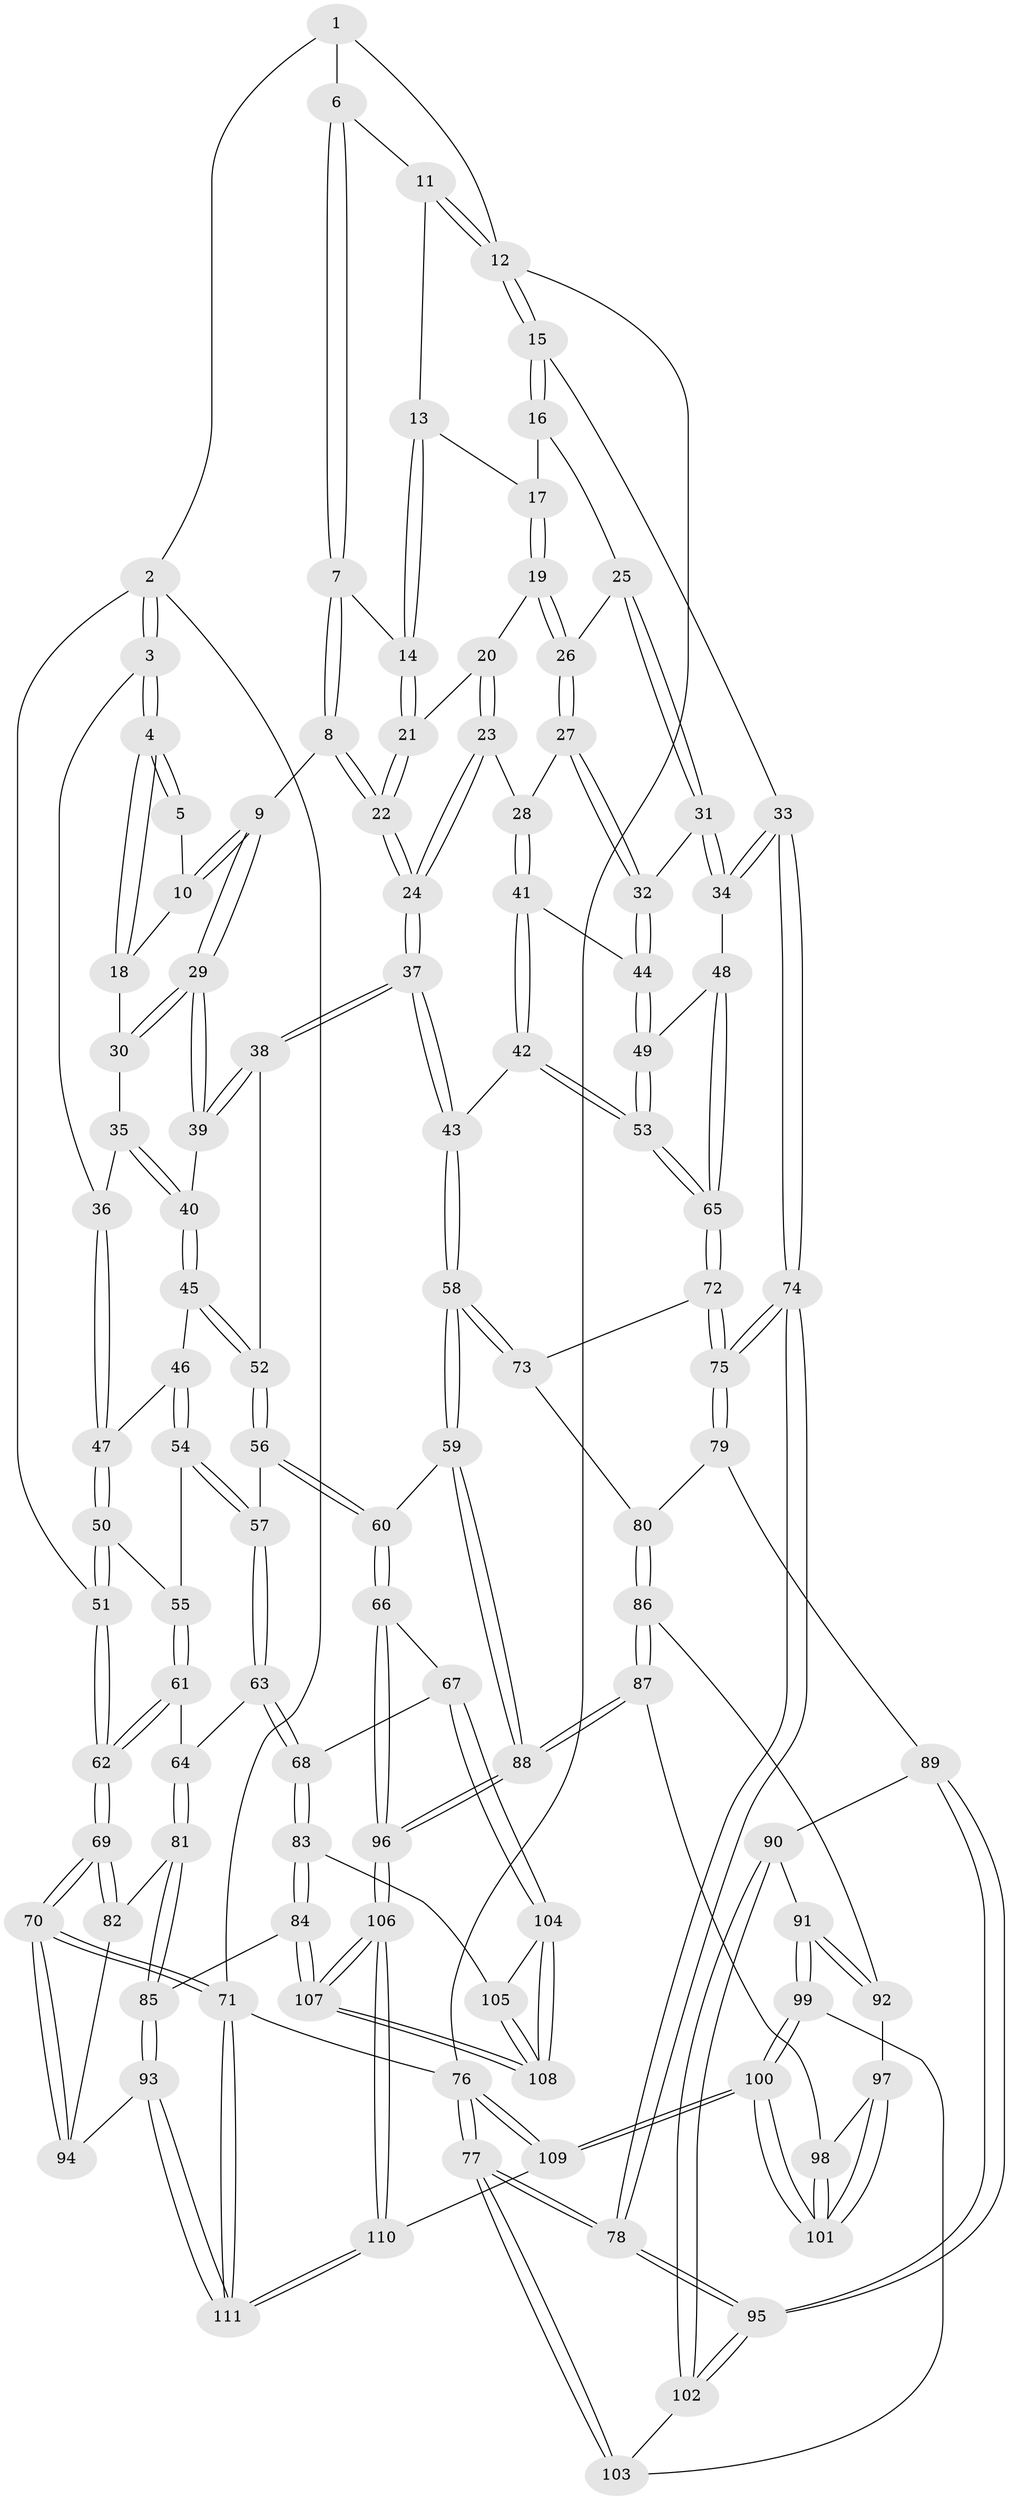 // Generated by graph-tools (version 1.1) at 2025/27/03/09/25 03:27:07]
// undirected, 111 vertices, 274 edges
graph export_dot {
graph [start="1"]
  node [color=gray90,style=filled];
  1 [pos="+0.20533464119958028+0"];
  2 [pos="+0+0.2827707174541234"];
  3 [pos="+0+0.26367120807385586"];
  4 [pos="+0+0.22520402396598305"];
  5 [pos="+0.19951246325676922+0"];
  6 [pos="+0.5444550123577+0"];
  7 [pos="+0.5470068238240535+0"];
  8 [pos="+0.42458869166467517+0.18878404378013874"];
  9 [pos="+0.37322988209127766+0.20163012646749204"];
  10 [pos="+0.23238612754225252+0.07290097265901817"];
  11 [pos="+0.8617344231240047+0"];
  12 [pos="+1+0"];
  13 [pos="+0.8460641523542121+0.07223362183016875"];
  14 [pos="+0.7013825601579853+0.12374490375237118"];
  15 [pos="+1+0.11607250301742189"];
  16 [pos="+0.9929156944052706+0.15196085714977062"];
  17 [pos="+0.8895833120779661+0.10594906220352077"];
  18 [pos="+0.09114597225248407+0.20529858757261651"];
  19 [pos="+0.7984322040814924+0.22928166152899718"];
  20 [pos="+0.7242302993624656+0.19244194396241704"];
  21 [pos="+0.7002283217002436+0.13846253050694224"];
  22 [pos="+0.5103487645799643+0.25455563630642114"];
  23 [pos="+0.6859235939862922+0.30331828792122323"];
  24 [pos="+0.5517337741493168+0.3409830993303026"];
  25 [pos="+0.8805379884085+0.2623597504767857"];
  26 [pos="+0.8193040606652698+0.2498649482559343"];
  27 [pos="+0.778806069002466+0.33360403835404434"];
  28 [pos="+0.735661627125096+0.3481602724836974"];
  29 [pos="+0.30920002976511884+0.2832742142313649"];
  30 [pos="+0.21947205767065153+0.268897645330401"];
  31 [pos="+0.9142830182283779+0.40371431044553413"];
  32 [pos="+0.9057041223545097+0.4051602610686575"];
  33 [pos="+1+0.48670078582389253"];
  34 [pos="+1+0.4807085036062344"];
  35 [pos="+0.15471626141589806+0.3591676125731404"];
  36 [pos="+0.07853398667880596+0.3541075759811875"];
  37 [pos="+0.5350532307681513+0.4830905701945146"];
  38 [pos="+0.41301968362989094+0.4534969726150704"];
  39 [pos="+0.3074574978794802+0.38631884834005714"];
  40 [pos="+0.24907448930374354+0.4322144575698559"];
  41 [pos="+0.7310744725138777+0.4527926175028747"];
  42 [pos="+0.6338125446798687+0.5222723979887193"];
  43 [pos="+0.560812676559993+0.5283075033361755"];
  44 [pos="+0.8081700782520158+0.4571259497327987"];
  45 [pos="+0.23784164840764518+0.4505389856827508"];
  46 [pos="+0.2319549486088696+0.4559692582864693"];
  47 [pos="+0.16017935057957888+0.47198036898933377"];
  48 [pos="+1+0.51082543828354"];
  49 [pos="+0.828113648116239+0.5464347608768391"];
  50 [pos="+0.09585479063950435+0.5248053127002763"];
  51 [pos="+0+0.4245459927186688"];
  52 [pos="+0.3256577381565419+0.5530299524928605"];
  53 [pos="+0.7915937332774273+0.6258929709876145"];
  54 [pos="+0.23080930950582343+0.5308236353418184"];
  55 [pos="+0.12288021282998066+0.5986036885196033"];
  56 [pos="+0.31999571970117624+0.6088372008762328"];
  57 [pos="+0.26307742107636356+0.6169794905633245"];
  58 [pos="+0.5159200012541235+0.6662051601985604"];
  59 [pos="+0.5154907989684688+0.6671191050852516"];
  60 [pos="+0.4690618878176832+0.6896757793256643"];
  61 [pos="+0.12659639876896758+0.627710035008744"];
  62 [pos="+0+0.6674732344260634"];
  63 [pos="+0.18528884150854535+0.6853117600093698"];
  64 [pos="+0.17166267208938993+0.687274374529926"];
  65 [pos="+0.8131881169474623+0.667337873855872"];
  66 [pos="+0.4298284708807416+0.7410513959107748"];
  67 [pos="+0.38636980825784445+0.7713174801069007"];
  68 [pos="+0.3288939088250007+0.7775301014398366"];
  69 [pos="+0+0.8178375415139787"];
  70 [pos="+0+0.8360569331628036"];
  71 [pos="+0+1"];
  72 [pos="+0.8134656216332661+0.6735702234573391"];
  73 [pos="+0.8112617487193841+0.6889115404220308"];
  74 [pos="+1+0.6519656776112458"];
  75 [pos="+1+0.6584904468728076"];
  76 [pos="+1+1"];
  77 [pos="+1+1"];
  78 [pos="+1+0.8231186960364182"];
  79 [pos="+0.8821653566450488+0.7460289253903442"];
  80 [pos="+0.8116709319468879+0.6963837981735949"];
  81 [pos="+0.1415523605829364+0.7383075237230339"];
  82 [pos="+0.06953768245841219+0.7616014562099184"];
  83 [pos="+0.22456074302372162+0.8871402712644665"];
  84 [pos="+0.20464244978700505+0.898526590762077"];
  85 [pos="+0.19609334431973002+0.8994307540039156"];
  86 [pos="+0.7784424048606132+0.7437162181123078"];
  87 [pos="+0.6602947007412505+0.8197275331800565"];
  88 [pos="+0.6418184605831802+0.8184523092363002"];
  89 [pos="+0.901087583958361+0.7960397122119518"];
  90 [pos="+0.8871991599142893+0.8386454217549297"];
  91 [pos="+0.8759322953318132+0.8432458888977875"];
  92 [pos="+0.8202098027652052+0.8374717757194537"];
  93 [pos="+0.18070357270809223+0.9138634933350932"];
  94 [pos="+0.10560903076680869+0.8874028556573154"];
  95 [pos="+1+0.83056232496628"];
  96 [pos="+0.5343717410131985+1"];
  97 [pos="+0.8161715554037444+0.8438065423790845"];
  98 [pos="+0.6886779342621444+0.8473536997785449"];
  99 [pos="+0.8211950656130488+0.962511110449955"];
  100 [pos="+0.7912135505910717+0.981115397864992"];
  101 [pos="+0.7802124957354464+0.955613861470196"];
  102 [pos="+0.9235944787370755+0.8811840696909516"];
  103 [pos="+0.909856057655451+0.934063723463639"];
  104 [pos="+0.38259011244097013+0.8295841225429246"];
  105 [pos="+0.3212188030382735+0.9027538051629741"];
  106 [pos="+0.4951476864842905+1"];
  107 [pos="+0.44884522206398886+1"];
  108 [pos="+0.4161257256641582+1"];
  109 [pos="+0.7309924010182542+1"];
  110 [pos="+0.5010532052410799+1"];
  111 [pos="+0+1"];
  1 -- 2;
  1 -- 6;
  1 -- 12;
  2 -- 3;
  2 -- 3;
  2 -- 51;
  2 -- 71;
  3 -- 4;
  3 -- 4;
  3 -- 36;
  4 -- 5;
  4 -- 5;
  4 -- 18;
  4 -- 18;
  5 -- 10;
  6 -- 7;
  6 -- 7;
  6 -- 11;
  7 -- 8;
  7 -- 8;
  7 -- 14;
  8 -- 9;
  8 -- 22;
  8 -- 22;
  9 -- 10;
  9 -- 10;
  9 -- 29;
  9 -- 29;
  10 -- 18;
  11 -- 12;
  11 -- 12;
  11 -- 13;
  12 -- 15;
  12 -- 15;
  12 -- 76;
  13 -- 14;
  13 -- 14;
  13 -- 17;
  14 -- 21;
  14 -- 21;
  15 -- 16;
  15 -- 16;
  15 -- 33;
  16 -- 17;
  16 -- 25;
  17 -- 19;
  17 -- 19;
  18 -- 30;
  19 -- 20;
  19 -- 26;
  19 -- 26;
  20 -- 21;
  20 -- 23;
  20 -- 23;
  21 -- 22;
  21 -- 22;
  22 -- 24;
  22 -- 24;
  23 -- 24;
  23 -- 24;
  23 -- 28;
  24 -- 37;
  24 -- 37;
  25 -- 26;
  25 -- 31;
  25 -- 31;
  26 -- 27;
  26 -- 27;
  27 -- 28;
  27 -- 32;
  27 -- 32;
  28 -- 41;
  28 -- 41;
  29 -- 30;
  29 -- 30;
  29 -- 39;
  29 -- 39;
  30 -- 35;
  31 -- 32;
  31 -- 34;
  31 -- 34;
  32 -- 44;
  32 -- 44;
  33 -- 34;
  33 -- 34;
  33 -- 74;
  33 -- 74;
  34 -- 48;
  35 -- 36;
  35 -- 40;
  35 -- 40;
  36 -- 47;
  36 -- 47;
  37 -- 38;
  37 -- 38;
  37 -- 43;
  37 -- 43;
  38 -- 39;
  38 -- 39;
  38 -- 52;
  39 -- 40;
  40 -- 45;
  40 -- 45;
  41 -- 42;
  41 -- 42;
  41 -- 44;
  42 -- 43;
  42 -- 53;
  42 -- 53;
  43 -- 58;
  43 -- 58;
  44 -- 49;
  44 -- 49;
  45 -- 46;
  45 -- 52;
  45 -- 52;
  46 -- 47;
  46 -- 54;
  46 -- 54;
  47 -- 50;
  47 -- 50;
  48 -- 49;
  48 -- 65;
  48 -- 65;
  49 -- 53;
  49 -- 53;
  50 -- 51;
  50 -- 51;
  50 -- 55;
  51 -- 62;
  51 -- 62;
  52 -- 56;
  52 -- 56;
  53 -- 65;
  53 -- 65;
  54 -- 55;
  54 -- 57;
  54 -- 57;
  55 -- 61;
  55 -- 61;
  56 -- 57;
  56 -- 60;
  56 -- 60;
  57 -- 63;
  57 -- 63;
  58 -- 59;
  58 -- 59;
  58 -- 73;
  58 -- 73;
  59 -- 60;
  59 -- 88;
  59 -- 88;
  60 -- 66;
  60 -- 66;
  61 -- 62;
  61 -- 62;
  61 -- 64;
  62 -- 69;
  62 -- 69;
  63 -- 64;
  63 -- 68;
  63 -- 68;
  64 -- 81;
  64 -- 81;
  65 -- 72;
  65 -- 72;
  66 -- 67;
  66 -- 96;
  66 -- 96;
  67 -- 68;
  67 -- 104;
  67 -- 104;
  68 -- 83;
  68 -- 83;
  69 -- 70;
  69 -- 70;
  69 -- 82;
  69 -- 82;
  70 -- 71;
  70 -- 71;
  70 -- 94;
  70 -- 94;
  71 -- 111;
  71 -- 111;
  71 -- 76;
  72 -- 73;
  72 -- 75;
  72 -- 75;
  73 -- 80;
  74 -- 75;
  74 -- 75;
  74 -- 78;
  74 -- 78;
  75 -- 79;
  75 -- 79;
  76 -- 77;
  76 -- 77;
  76 -- 109;
  76 -- 109;
  77 -- 78;
  77 -- 78;
  77 -- 103;
  77 -- 103;
  78 -- 95;
  78 -- 95;
  79 -- 80;
  79 -- 89;
  80 -- 86;
  80 -- 86;
  81 -- 82;
  81 -- 85;
  81 -- 85;
  82 -- 94;
  83 -- 84;
  83 -- 84;
  83 -- 105;
  84 -- 85;
  84 -- 107;
  84 -- 107;
  85 -- 93;
  85 -- 93;
  86 -- 87;
  86 -- 87;
  86 -- 92;
  87 -- 88;
  87 -- 88;
  87 -- 98;
  88 -- 96;
  88 -- 96;
  89 -- 90;
  89 -- 95;
  89 -- 95;
  90 -- 91;
  90 -- 102;
  90 -- 102;
  91 -- 92;
  91 -- 92;
  91 -- 99;
  91 -- 99;
  92 -- 97;
  93 -- 94;
  93 -- 111;
  93 -- 111;
  95 -- 102;
  95 -- 102;
  96 -- 106;
  96 -- 106;
  97 -- 98;
  97 -- 101;
  97 -- 101;
  98 -- 101;
  98 -- 101;
  99 -- 100;
  99 -- 100;
  99 -- 103;
  100 -- 101;
  100 -- 101;
  100 -- 109;
  100 -- 109;
  102 -- 103;
  104 -- 105;
  104 -- 108;
  104 -- 108;
  105 -- 108;
  105 -- 108;
  106 -- 107;
  106 -- 107;
  106 -- 110;
  106 -- 110;
  107 -- 108;
  107 -- 108;
  109 -- 110;
  110 -- 111;
  110 -- 111;
}
